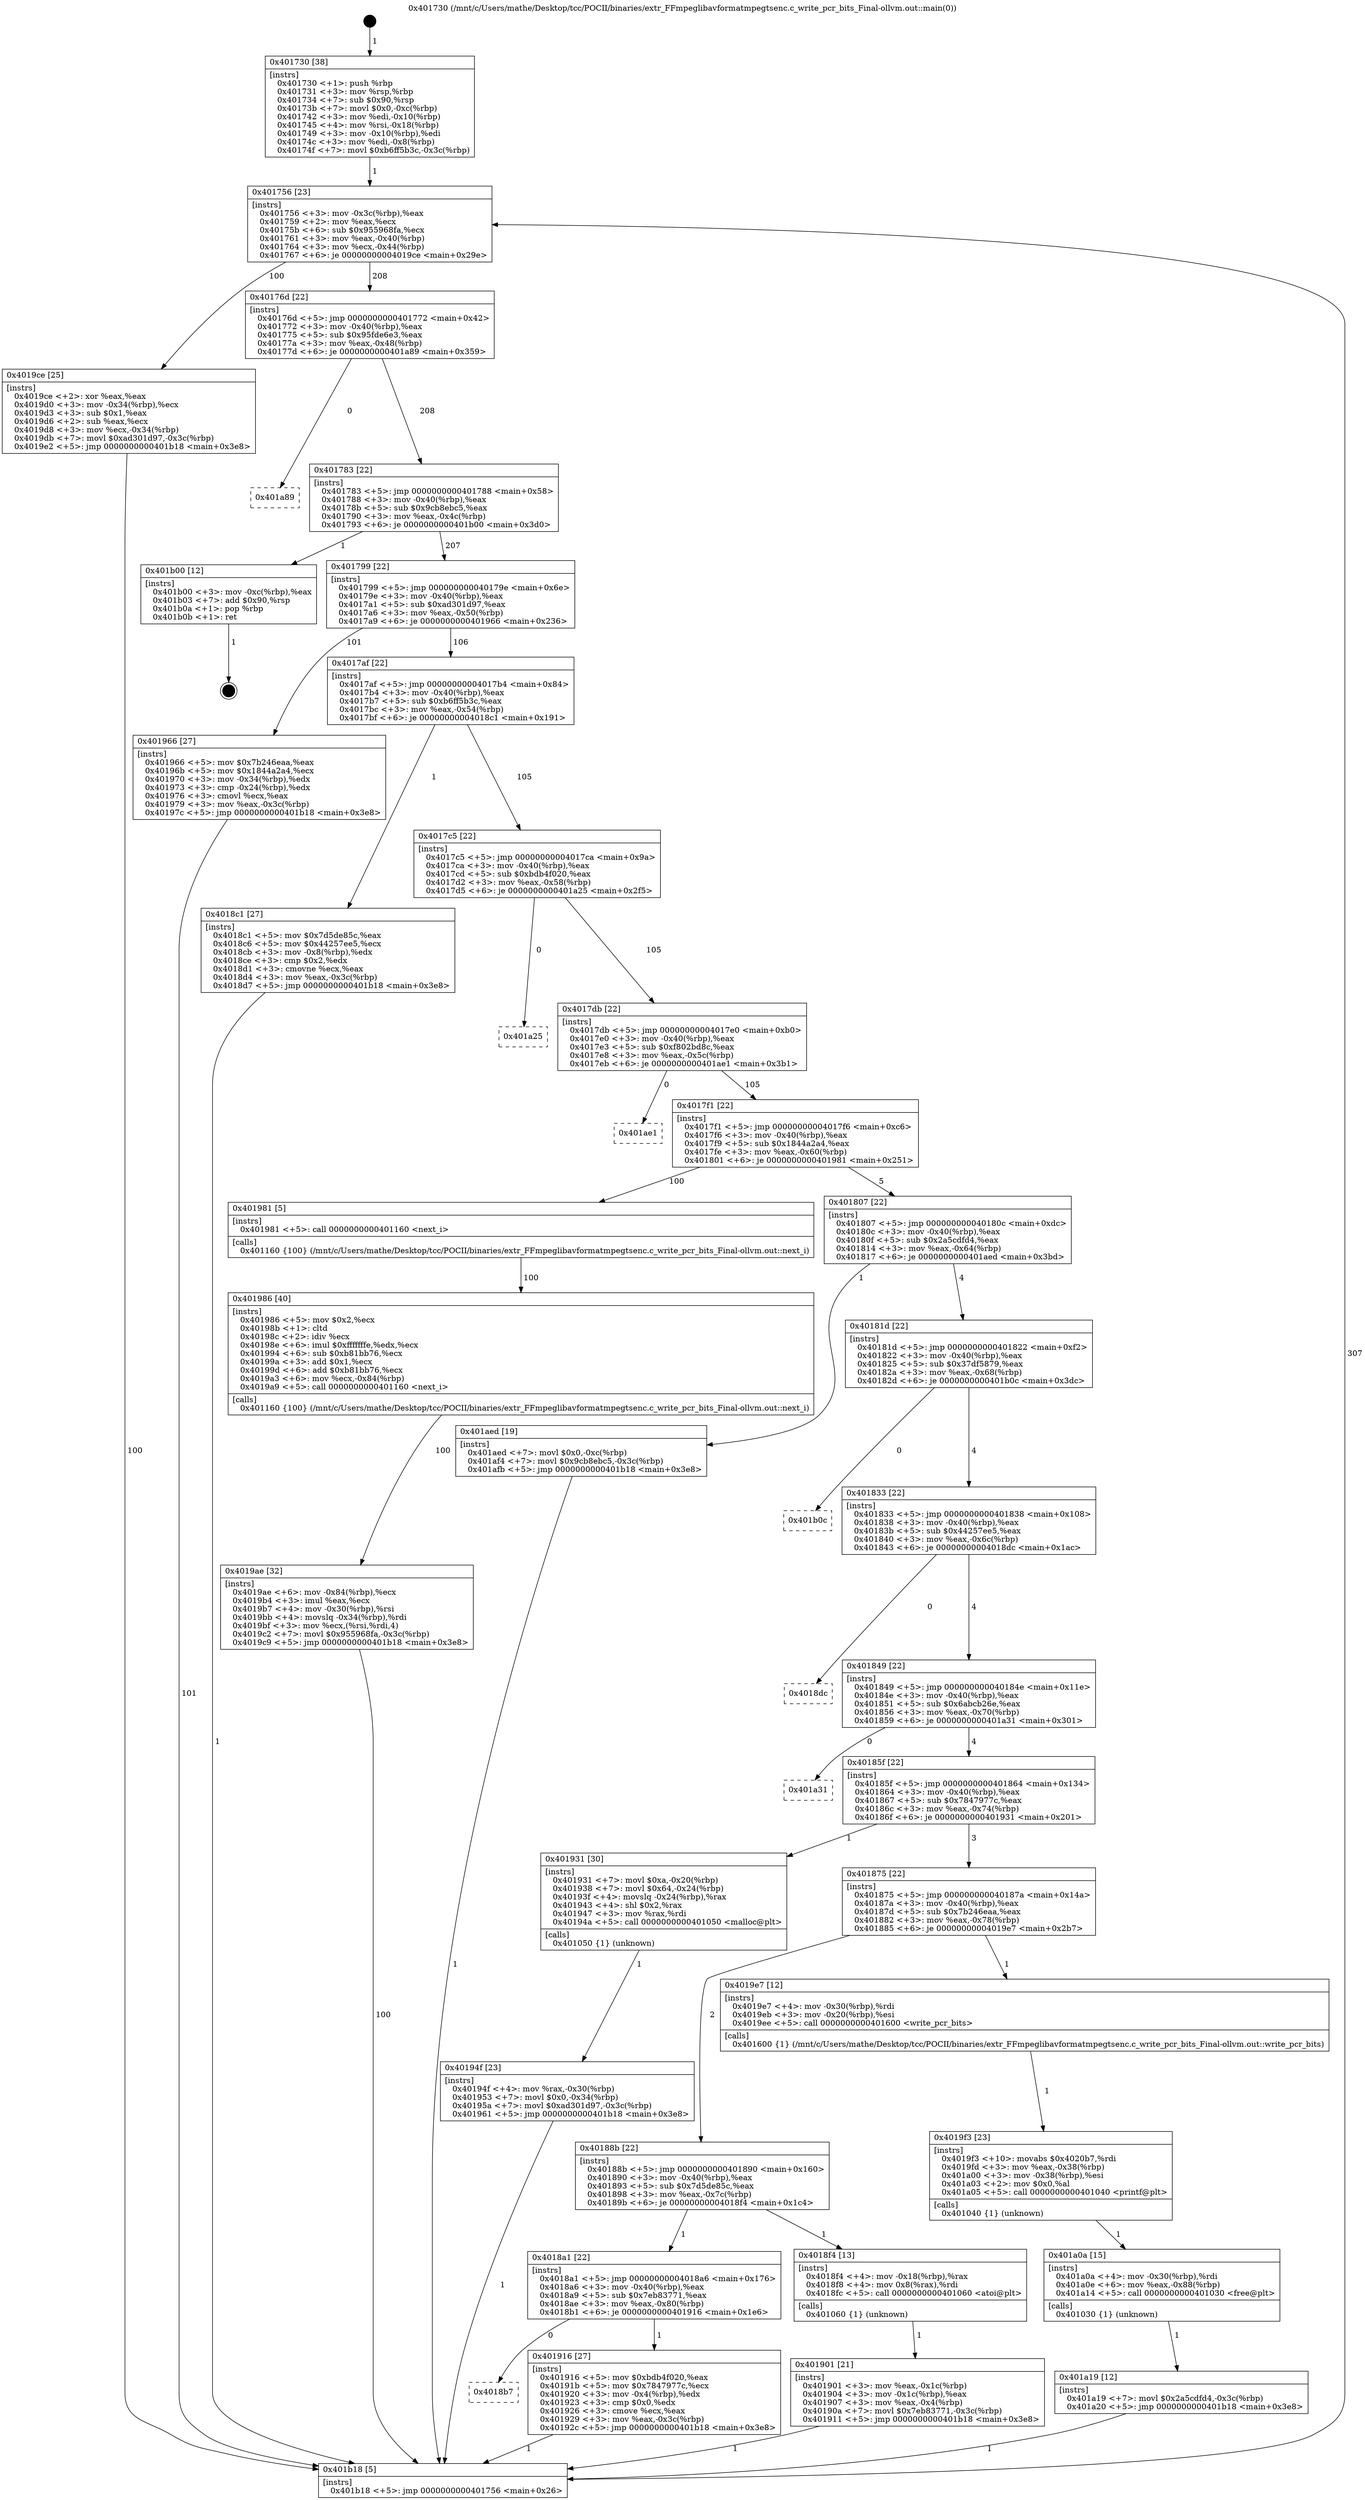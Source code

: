 digraph "0x401730" {
  label = "0x401730 (/mnt/c/Users/mathe/Desktop/tcc/POCII/binaries/extr_FFmpeglibavformatmpegtsenc.c_write_pcr_bits_Final-ollvm.out::main(0))"
  labelloc = "t"
  node[shape=record]

  Entry [label="",width=0.3,height=0.3,shape=circle,fillcolor=black,style=filled]
  "0x401756" [label="{
     0x401756 [23]\l
     | [instrs]\l
     &nbsp;&nbsp;0x401756 \<+3\>: mov -0x3c(%rbp),%eax\l
     &nbsp;&nbsp;0x401759 \<+2\>: mov %eax,%ecx\l
     &nbsp;&nbsp;0x40175b \<+6\>: sub $0x955968fa,%ecx\l
     &nbsp;&nbsp;0x401761 \<+3\>: mov %eax,-0x40(%rbp)\l
     &nbsp;&nbsp;0x401764 \<+3\>: mov %ecx,-0x44(%rbp)\l
     &nbsp;&nbsp;0x401767 \<+6\>: je 00000000004019ce \<main+0x29e\>\l
  }"]
  "0x4019ce" [label="{
     0x4019ce [25]\l
     | [instrs]\l
     &nbsp;&nbsp;0x4019ce \<+2\>: xor %eax,%eax\l
     &nbsp;&nbsp;0x4019d0 \<+3\>: mov -0x34(%rbp),%ecx\l
     &nbsp;&nbsp;0x4019d3 \<+3\>: sub $0x1,%eax\l
     &nbsp;&nbsp;0x4019d6 \<+2\>: sub %eax,%ecx\l
     &nbsp;&nbsp;0x4019d8 \<+3\>: mov %ecx,-0x34(%rbp)\l
     &nbsp;&nbsp;0x4019db \<+7\>: movl $0xad301d97,-0x3c(%rbp)\l
     &nbsp;&nbsp;0x4019e2 \<+5\>: jmp 0000000000401b18 \<main+0x3e8\>\l
  }"]
  "0x40176d" [label="{
     0x40176d [22]\l
     | [instrs]\l
     &nbsp;&nbsp;0x40176d \<+5\>: jmp 0000000000401772 \<main+0x42\>\l
     &nbsp;&nbsp;0x401772 \<+3\>: mov -0x40(%rbp),%eax\l
     &nbsp;&nbsp;0x401775 \<+5\>: sub $0x95fde6e3,%eax\l
     &nbsp;&nbsp;0x40177a \<+3\>: mov %eax,-0x48(%rbp)\l
     &nbsp;&nbsp;0x40177d \<+6\>: je 0000000000401a89 \<main+0x359\>\l
  }"]
  Exit [label="",width=0.3,height=0.3,shape=circle,fillcolor=black,style=filled,peripheries=2]
  "0x401a89" [label="{
     0x401a89\l
  }", style=dashed]
  "0x401783" [label="{
     0x401783 [22]\l
     | [instrs]\l
     &nbsp;&nbsp;0x401783 \<+5\>: jmp 0000000000401788 \<main+0x58\>\l
     &nbsp;&nbsp;0x401788 \<+3\>: mov -0x40(%rbp),%eax\l
     &nbsp;&nbsp;0x40178b \<+5\>: sub $0x9cb8ebc5,%eax\l
     &nbsp;&nbsp;0x401790 \<+3\>: mov %eax,-0x4c(%rbp)\l
     &nbsp;&nbsp;0x401793 \<+6\>: je 0000000000401b00 \<main+0x3d0\>\l
  }"]
  "0x401a19" [label="{
     0x401a19 [12]\l
     | [instrs]\l
     &nbsp;&nbsp;0x401a19 \<+7\>: movl $0x2a5cdfd4,-0x3c(%rbp)\l
     &nbsp;&nbsp;0x401a20 \<+5\>: jmp 0000000000401b18 \<main+0x3e8\>\l
  }"]
  "0x401b00" [label="{
     0x401b00 [12]\l
     | [instrs]\l
     &nbsp;&nbsp;0x401b00 \<+3\>: mov -0xc(%rbp),%eax\l
     &nbsp;&nbsp;0x401b03 \<+7\>: add $0x90,%rsp\l
     &nbsp;&nbsp;0x401b0a \<+1\>: pop %rbp\l
     &nbsp;&nbsp;0x401b0b \<+1\>: ret\l
  }"]
  "0x401799" [label="{
     0x401799 [22]\l
     | [instrs]\l
     &nbsp;&nbsp;0x401799 \<+5\>: jmp 000000000040179e \<main+0x6e\>\l
     &nbsp;&nbsp;0x40179e \<+3\>: mov -0x40(%rbp),%eax\l
     &nbsp;&nbsp;0x4017a1 \<+5\>: sub $0xad301d97,%eax\l
     &nbsp;&nbsp;0x4017a6 \<+3\>: mov %eax,-0x50(%rbp)\l
     &nbsp;&nbsp;0x4017a9 \<+6\>: je 0000000000401966 \<main+0x236\>\l
  }"]
  "0x401a0a" [label="{
     0x401a0a [15]\l
     | [instrs]\l
     &nbsp;&nbsp;0x401a0a \<+4\>: mov -0x30(%rbp),%rdi\l
     &nbsp;&nbsp;0x401a0e \<+6\>: mov %eax,-0x88(%rbp)\l
     &nbsp;&nbsp;0x401a14 \<+5\>: call 0000000000401030 \<free@plt\>\l
     | [calls]\l
     &nbsp;&nbsp;0x401030 \{1\} (unknown)\l
  }"]
  "0x401966" [label="{
     0x401966 [27]\l
     | [instrs]\l
     &nbsp;&nbsp;0x401966 \<+5\>: mov $0x7b246eaa,%eax\l
     &nbsp;&nbsp;0x40196b \<+5\>: mov $0x1844a2a4,%ecx\l
     &nbsp;&nbsp;0x401970 \<+3\>: mov -0x34(%rbp),%edx\l
     &nbsp;&nbsp;0x401973 \<+3\>: cmp -0x24(%rbp),%edx\l
     &nbsp;&nbsp;0x401976 \<+3\>: cmovl %ecx,%eax\l
     &nbsp;&nbsp;0x401979 \<+3\>: mov %eax,-0x3c(%rbp)\l
     &nbsp;&nbsp;0x40197c \<+5\>: jmp 0000000000401b18 \<main+0x3e8\>\l
  }"]
  "0x4017af" [label="{
     0x4017af [22]\l
     | [instrs]\l
     &nbsp;&nbsp;0x4017af \<+5\>: jmp 00000000004017b4 \<main+0x84\>\l
     &nbsp;&nbsp;0x4017b4 \<+3\>: mov -0x40(%rbp),%eax\l
     &nbsp;&nbsp;0x4017b7 \<+5\>: sub $0xb6ff5b3c,%eax\l
     &nbsp;&nbsp;0x4017bc \<+3\>: mov %eax,-0x54(%rbp)\l
     &nbsp;&nbsp;0x4017bf \<+6\>: je 00000000004018c1 \<main+0x191\>\l
  }"]
  "0x4019f3" [label="{
     0x4019f3 [23]\l
     | [instrs]\l
     &nbsp;&nbsp;0x4019f3 \<+10\>: movabs $0x4020b7,%rdi\l
     &nbsp;&nbsp;0x4019fd \<+3\>: mov %eax,-0x38(%rbp)\l
     &nbsp;&nbsp;0x401a00 \<+3\>: mov -0x38(%rbp),%esi\l
     &nbsp;&nbsp;0x401a03 \<+2\>: mov $0x0,%al\l
     &nbsp;&nbsp;0x401a05 \<+5\>: call 0000000000401040 \<printf@plt\>\l
     | [calls]\l
     &nbsp;&nbsp;0x401040 \{1\} (unknown)\l
  }"]
  "0x4018c1" [label="{
     0x4018c1 [27]\l
     | [instrs]\l
     &nbsp;&nbsp;0x4018c1 \<+5\>: mov $0x7d5de85c,%eax\l
     &nbsp;&nbsp;0x4018c6 \<+5\>: mov $0x44257ee5,%ecx\l
     &nbsp;&nbsp;0x4018cb \<+3\>: mov -0x8(%rbp),%edx\l
     &nbsp;&nbsp;0x4018ce \<+3\>: cmp $0x2,%edx\l
     &nbsp;&nbsp;0x4018d1 \<+3\>: cmovne %ecx,%eax\l
     &nbsp;&nbsp;0x4018d4 \<+3\>: mov %eax,-0x3c(%rbp)\l
     &nbsp;&nbsp;0x4018d7 \<+5\>: jmp 0000000000401b18 \<main+0x3e8\>\l
  }"]
  "0x4017c5" [label="{
     0x4017c5 [22]\l
     | [instrs]\l
     &nbsp;&nbsp;0x4017c5 \<+5\>: jmp 00000000004017ca \<main+0x9a\>\l
     &nbsp;&nbsp;0x4017ca \<+3\>: mov -0x40(%rbp),%eax\l
     &nbsp;&nbsp;0x4017cd \<+5\>: sub $0xbdb4f020,%eax\l
     &nbsp;&nbsp;0x4017d2 \<+3\>: mov %eax,-0x58(%rbp)\l
     &nbsp;&nbsp;0x4017d5 \<+6\>: je 0000000000401a25 \<main+0x2f5\>\l
  }"]
  "0x401b18" [label="{
     0x401b18 [5]\l
     | [instrs]\l
     &nbsp;&nbsp;0x401b18 \<+5\>: jmp 0000000000401756 \<main+0x26\>\l
  }"]
  "0x401730" [label="{
     0x401730 [38]\l
     | [instrs]\l
     &nbsp;&nbsp;0x401730 \<+1\>: push %rbp\l
     &nbsp;&nbsp;0x401731 \<+3\>: mov %rsp,%rbp\l
     &nbsp;&nbsp;0x401734 \<+7\>: sub $0x90,%rsp\l
     &nbsp;&nbsp;0x40173b \<+7\>: movl $0x0,-0xc(%rbp)\l
     &nbsp;&nbsp;0x401742 \<+3\>: mov %edi,-0x10(%rbp)\l
     &nbsp;&nbsp;0x401745 \<+4\>: mov %rsi,-0x18(%rbp)\l
     &nbsp;&nbsp;0x401749 \<+3\>: mov -0x10(%rbp),%edi\l
     &nbsp;&nbsp;0x40174c \<+3\>: mov %edi,-0x8(%rbp)\l
     &nbsp;&nbsp;0x40174f \<+7\>: movl $0xb6ff5b3c,-0x3c(%rbp)\l
  }"]
  "0x4019ae" [label="{
     0x4019ae [32]\l
     | [instrs]\l
     &nbsp;&nbsp;0x4019ae \<+6\>: mov -0x84(%rbp),%ecx\l
     &nbsp;&nbsp;0x4019b4 \<+3\>: imul %eax,%ecx\l
     &nbsp;&nbsp;0x4019b7 \<+4\>: mov -0x30(%rbp),%rsi\l
     &nbsp;&nbsp;0x4019bb \<+4\>: movslq -0x34(%rbp),%rdi\l
     &nbsp;&nbsp;0x4019bf \<+3\>: mov %ecx,(%rsi,%rdi,4)\l
     &nbsp;&nbsp;0x4019c2 \<+7\>: movl $0x955968fa,-0x3c(%rbp)\l
     &nbsp;&nbsp;0x4019c9 \<+5\>: jmp 0000000000401b18 \<main+0x3e8\>\l
  }"]
  "0x401a25" [label="{
     0x401a25\l
  }", style=dashed]
  "0x4017db" [label="{
     0x4017db [22]\l
     | [instrs]\l
     &nbsp;&nbsp;0x4017db \<+5\>: jmp 00000000004017e0 \<main+0xb0\>\l
     &nbsp;&nbsp;0x4017e0 \<+3\>: mov -0x40(%rbp),%eax\l
     &nbsp;&nbsp;0x4017e3 \<+5\>: sub $0xf802bd8c,%eax\l
     &nbsp;&nbsp;0x4017e8 \<+3\>: mov %eax,-0x5c(%rbp)\l
     &nbsp;&nbsp;0x4017eb \<+6\>: je 0000000000401ae1 \<main+0x3b1\>\l
  }"]
  "0x401986" [label="{
     0x401986 [40]\l
     | [instrs]\l
     &nbsp;&nbsp;0x401986 \<+5\>: mov $0x2,%ecx\l
     &nbsp;&nbsp;0x40198b \<+1\>: cltd\l
     &nbsp;&nbsp;0x40198c \<+2\>: idiv %ecx\l
     &nbsp;&nbsp;0x40198e \<+6\>: imul $0xfffffffe,%edx,%ecx\l
     &nbsp;&nbsp;0x401994 \<+6\>: sub $0xb81bb76,%ecx\l
     &nbsp;&nbsp;0x40199a \<+3\>: add $0x1,%ecx\l
     &nbsp;&nbsp;0x40199d \<+6\>: add $0xb81bb76,%ecx\l
     &nbsp;&nbsp;0x4019a3 \<+6\>: mov %ecx,-0x84(%rbp)\l
     &nbsp;&nbsp;0x4019a9 \<+5\>: call 0000000000401160 \<next_i\>\l
     | [calls]\l
     &nbsp;&nbsp;0x401160 \{100\} (/mnt/c/Users/mathe/Desktop/tcc/POCII/binaries/extr_FFmpeglibavformatmpegtsenc.c_write_pcr_bits_Final-ollvm.out::next_i)\l
  }"]
  "0x401ae1" [label="{
     0x401ae1\l
  }", style=dashed]
  "0x4017f1" [label="{
     0x4017f1 [22]\l
     | [instrs]\l
     &nbsp;&nbsp;0x4017f1 \<+5\>: jmp 00000000004017f6 \<main+0xc6\>\l
     &nbsp;&nbsp;0x4017f6 \<+3\>: mov -0x40(%rbp),%eax\l
     &nbsp;&nbsp;0x4017f9 \<+5\>: sub $0x1844a2a4,%eax\l
     &nbsp;&nbsp;0x4017fe \<+3\>: mov %eax,-0x60(%rbp)\l
     &nbsp;&nbsp;0x401801 \<+6\>: je 0000000000401981 \<main+0x251\>\l
  }"]
  "0x40194f" [label="{
     0x40194f [23]\l
     | [instrs]\l
     &nbsp;&nbsp;0x40194f \<+4\>: mov %rax,-0x30(%rbp)\l
     &nbsp;&nbsp;0x401953 \<+7\>: movl $0x0,-0x34(%rbp)\l
     &nbsp;&nbsp;0x40195a \<+7\>: movl $0xad301d97,-0x3c(%rbp)\l
     &nbsp;&nbsp;0x401961 \<+5\>: jmp 0000000000401b18 \<main+0x3e8\>\l
  }"]
  "0x401981" [label="{
     0x401981 [5]\l
     | [instrs]\l
     &nbsp;&nbsp;0x401981 \<+5\>: call 0000000000401160 \<next_i\>\l
     | [calls]\l
     &nbsp;&nbsp;0x401160 \{100\} (/mnt/c/Users/mathe/Desktop/tcc/POCII/binaries/extr_FFmpeglibavformatmpegtsenc.c_write_pcr_bits_Final-ollvm.out::next_i)\l
  }"]
  "0x401807" [label="{
     0x401807 [22]\l
     | [instrs]\l
     &nbsp;&nbsp;0x401807 \<+5\>: jmp 000000000040180c \<main+0xdc\>\l
     &nbsp;&nbsp;0x40180c \<+3\>: mov -0x40(%rbp),%eax\l
     &nbsp;&nbsp;0x40180f \<+5\>: sub $0x2a5cdfd4,%eax\l
     &nbsp;&nbsp;0x401814 \<+3\>: mov %eax,-0x64(%rbp)\l
     &nbsp;&nbsp;0x401817 \<+6\>: je 0000000000401aed \<main+0x3bd\>\l
  }"]
  "0x4018b7" [label="{
     0x4018b7\l
  }", style=dashed]
  "0x401aed" [label="{
     0x401aed [19]\l
     | [instrs]\l
     &nbsp;&nbsp;0x401aed \<+7\>: movl $0x0,-0xc(%rbp)\l
     &nbsp;&nbsp;0x401af4 \<+7\>: movl $0x9cb8ebc5,-0x3c(%rbp)\l
     &nbsp;&nbsp;0x401afb \<+5\>: jmp 0000000000401b18 \<main+0x3e8\>\l
  }"]
  "0x40181d" [label="{
     0x40181d [22]\l
     | [instrs]\l
     &nbsp;&nbsp;0x40181d \<+5\>: jmp 0000000000401822 \<main+0xf2\>\l
     &nbsp;&nbsp;0x401822 \<+3\>: mov -0x40(%rbp),%eax\l
     &nbsp;&nbsp;0x401825 \<+5\>: sub $0x37df5879,%eax\l
     &nbsp;&nbsp;0x40182a \<+3\>: mov %eax,-0x68(%rbp)\l
     &nbsp;&nbsp;0x40182d \<+6\>: je 0000000000401b0c \<main+0x3dc\>\l
  }"]
  "0x401916" [label="{
     0x401916 [27]\l
     | [instrs]\l
     &nbsp;&nbsp;0x401916 \<+5\>: mov $0xbdb4f020,%eax\l
     &nbsp;&nbsp;0x40191b \<+5\>: mov $0x7847977c,%ecx\l
     &nbsp;&nbsp;0x401920 \<+3\>: mov -0x4(%rbp),%edx\l
     &nbsp;&nbsp;0x401923 \<+3\>: cmp $0x0,%edx\l
     &nbsp;&nbsp;0x401926 \<+3\>: cmove %ecx,%eax\l
     &nbsp;&nbsp;0x401929 \<+3\>: mov %eax,-0x3c(%rbp)\l
     &nbsp;&nbsp;0x40192c \<+5\>: jmp 0000000000401b18 \<main+0x3e8\>\l
  }"]
  "0x401b0c" [label="{
     0x401b0c\l
  }", style=dashed]
  "0x401833" [label="{
     0x401833 [22]\l
     | [instrs]\l
     &nbsp;&nbsp;0x401833 \<+5\>: jmp 0000000000401838 \<main+0x108\>\l
     &nbsp;&nbsp;0x401838 \<+3\>: mov -0x40(%rbp),%eax\l
     &nbsp;&nbsp;0x40183b \<+5\>: sub $0x44257ee5,%eax\l
     &nbsp;&nbsp;0x401840 \<+3\>: mov %eax,-0x6c(%rbp)\l
     &nbsp;&nbsp;0x401843 \<+6\>: je 00000000004018dc \<main+0x1ac\>\l
  }"]
  "0x401901" [label="{
     0x401901 [21]\l
     | [instrs]\l
     &nbsp;&nbsp;0x401901 \<+3\>: mov %eax,-0x1c(%rbp)\l
     &nbsp;&nbsp;0x401904 \<+3\>: mov -0x1c(%rbp),%eax\l
     &nbsp;&nbsp;0x401907 \<+3\>: mov %eax,-0x4(%rbp)\l
     &nbsp;&nbsp;0x40190a \<+7\>: movl $0x7eb83771,-0x3c(%rbp)\l
     &nbsp;&nbsp;0x401911 \<+5\>: jmp 0000000000401b18 \<main+0x3e8\>\l
  }"]
  "0x4018dc" [label="{
     0x4018dc\l
  }", style=dashed]
  "0x401849" [label="{
     0x401849 [22]\l
     | [instrs]\l
     &nbsp;&nbsp;0x401849 \<+5\>: jmp 000000000040184e \<main+0x11e\>\l
     &nbsp;&nbsp;0x40184e \<+3\>: mov -0x40(%rbp),%eax\l
     &nbsp;&nbsp;0x401851 \<+5\>: sub $0x6abcb26e,%eax\l
     &nbsp;&nbsp;0x401856 \<+3\>: mov %eax,-0x70(%rbp)\l
     &nbsp;&nbsp;0x401859 \<+6\>: je 0000000000401a31 \<main+0x301\>\l
  }"]
  "0x4018a1" [label="{
     0x4018a1 [22]\l
     | [instrs]\l
     &nbsp;&nbsp;0x4018a1 \<+5\>: jmp 00000000004018a6 \<main+0x176\>\l
     &nbsp;&nbsp;0x4018a6 \<+3\>: mov -0x40(%rbp),%eax\l
     &nbsp;&nbsp;0x4018a9 \<+5\>: sub $0x7eb83771,%eax\l
     &nbsp;&nbsp;0x4018ae \<+3\>: mov %eax,-0x80(%rbp)\l
     &nbsp;&nbsp;0x4018b1 \<+6\>: je 0000000000401916 \<main+0x1e6\>\l
  }"]
  "0x401a31" [label="{
     0x401a31\l
  }", style=dashed]
  "0x40185f" [label="{
     0x40185f [22]\l
     | [instrs]\l
     &nbsp;&nbsp;0x40185f \<+5\>: jmp 0000000000401864 \<main+0x134\>\l
     &nbsp;&nbsp;0x401864 \<+3\>: mov -0x40(%rbp),%eax\l
     &nbsp;&nbsp;0x401867 \<+5\>: sub $0x7847977c,%eax\l
     &nbsp;&nbsp;0x40186c \<+3\>: mov %eax,-0x74(%rbp)\l
     &nbsp;&nbsp;0x40186f \<+6\>: je 0000000000401931 \<main+0x201\>\l
  }"]
  "0x4018f4" [label="{
     0x4018f4 [13]\l
     | [instrs]\l
     &nbsp;&nbsp;0x4018f4 \<+4\>: mov -0x18(%rbp),%rax\l
     &nbsp;&nbsp;0x4018f8 \<+4\>: mov 0x8(%rax),%rdi\l
     &nbsp;&nbsp;0x4018fc \<+5\>: call 0000000000401060 \<atoi@plt\>\l
     | [calls]\l
     &nbsp;&nbsp;0x401060 \{1\} (unknown)\l
  }"]
  "0x401931" [label="{
     0x401931 [30]\l
     | [instrs]\l
     &nbsp;&nbsp;0x401931 \<+7\>: movl $0xa,-0x20(%rbp)\l
     &nbsp;&nbsp;0x401938 \<+7\>: movl $0x64,-0x24(%rbp)\l
     &nbsp;&nbsp;0x40193f \<+4\>: movslq -0x24(%rbp),%rax\l
     &nbsp;&nbsp;0x401943 \<+4\>: shl $0x2,%rax\l
     &nbsp;&nbsp;0x401947 \<+3\>: mov %rax,%rdi\l
     &nbsp;&nbsp;0x40194a \<+5\>: call 0000000000401050 \<malloc@plt\>\l
     | [calls]\l
     &nbsp;&nbsp;0x401050 \{1\} (unknown)\l
  }"]
  "0x401875" [label="{
     0x401875 [22]\l
     | [instrs]\l
     &nbsp;&nbsp;0x401875 \<+5\>: jmp 000000000040187a \<main+0x14a\>\l
     &nbsp;&nbsp;0x40187a \<+3\>: mov -0x40(%rbp),%eax\l
     &nbsp;&nbsp;0x40187d \<+5\>: sub $0x7b246eaa,%eax\l
     &nbsp;&nbsp;0x401882 \<+3\>: mov %eax,-0x78(%rbp)\l
     &nbsp;&nbsp;0x401885 \<+6\>: je 00000000004019e7 \<main+0x2b7\>\l
  }"]
  "0x40188b" [label="{
     0x40188b [22]\l
     | [instrs]\l
     &nbsp;&nbsp;0x40188b \<+5\>: jmp 0000000000401890 \<main+0x160\>\l
     &nbsp;&nbsp;0x401890 \<+3\>: mov -0x40(%rbp),%eax\l
     &nbsp;&nbsp;0x401893 \<+5\>: sub $0x7d5de85c,%eax\l
     &nbsp;&nbsp;0x401898 \<+3\>: mov %eax,-0x7c(%rbp)\l
     &nbsp;&nbsp;0x40189b \<+6\>: je 00000000004018f4 \<main+0x1c4\>\l
  }"]
  "0x4019e7" [label="{
     0x4019e7 [12]\l
     | [instrs]\l
     &nbsp;&nbsp;0x4019e7 \<+4\>: mov -0x30(%rbp),%rdi\l
     &nbsp;&nbsp;0x4019eb \<+3\>: mov -0x20(%rbp),%esi\l
     &nbsp;&nbsp;0x4019ee \<+5\>: call 0000000000401600 \<write_pcr_bits\>\l
     | [calls]\l
     &nbsp;&nbsp;0x401600 \{1\} (/mnt/c/Users/mathe/Desktop/tcc/POCII/binaries/extr_FFmpeglibavformatmpegtsenc.c_write_pcr_bits_Final-ollvm.out::write_pcr_bits)\l
  }"]
  Entry -> "0x401730" [label=" 1"]
  "0x401756" -> "0x4019ce" [label=" 100"]
  "0x401756" -> "0x40176d" [label=" 208"]
  "0x401b00" -> Exit [label=" 1"]
  "0x40176d" -> "0x401a89" [label=" 0"]
  "0x40176d" -> "0x401783" [label=" 208"]
  "0x401aed" -> "0x401b18" [label=" 1"]
  "0x401783" -> "0x401b00" [label=" 1"]
  "0x401783" -> "0x401799" [label=" 207"]
  "0x401a19" -> "0x401b18" [label=" 1"]
  "0x401799" -> "0x401966" [label=" 101"]
  "0x401799" -> "0x4017af" [label=" 106"]
  "0x401a0a" -> "0x401a19" [label=" 1"]
  "0x4017af" -> "0x4018c1" [label=" 1"]
  "0x4017af" -> "0x4017c5" [label=" 105"]
  "0x4018c1" -> "0x401b18" [label=" 1"]
  "0x401730" -> "0x401756" [label=" 1"]
  "0x401b18" -> "0x401756" [label=" 307"]
  "0x4019f3" -> "0x401a0a" [label=" 1"]
  "0x4017c5" -> "0x401a25" [label=" 0"]
  "0x4017c5" -> "0x4017db" [label=" 105"]
  "0x4019e7" -> "0x4019f3" [label=" 1"]
  "0x4017db" -> "0x401ae1" [label=" 0"]
  "0x4017db" -> "0x4017f1" [label=" 105"]
  "0x4019ce" -> "0x401b18" [label=" 100"]
  "0x4017f1" -> "0x401981" [label=" 100"]
  "0x4017f1" -> "0x401807" [label=" 5"]
  "0x4019ae" -> "0x401b18" [label=" 100"]
  "0x401807" -> "0x401aed" [label=" 1"]
  "0x401807" -> "0x40181d" [label=" 4"]
  "0x401986" -> "0x4019ae" [label=" 100"]
  "0x40181d" -> "0x401b0c" [label=" 0"]
  "0x40181d" -> "0x401833" [label=" 4"]
  "0x401981" -> "0x401986" [label=" 100"]
  "0x401833" -> "0x4018dc" [label=" 0"]
  "0x401833" -> "0x401849" [label=" 4"]
  "0x40194f" -> "0x401b18" [label=" 1"]
  "0x401849" -> "0x401a31" [label=" 0"]
  "0x401849" -> "0x40185f" [label=" 4"]
  "0x401931" -> "0x40194f" [label=" 1"]
  "0x40185f" -> "0x401931" [label=" 1"]
  "0x40185f" -> "0x401875" [label=" 3"]
  "0x401916" -> "0x401b18" [label=" 1"]
  "0x401875" -> "0x4019e7" [label=" 1"]
  "0x401875" -> "0x40188b" [label=" 2"]
  "0x4018a1" -> "0x4018b7" [label=" 0"]
  "0x40188b" -> "0x4018f4" [label=" 1"]
  "0x40188b" -> "0x4018a1" [label=" 1"]
  "0x4018f4" -> "0x401901" [label=" 1"]
  "0x401901" -> "0x401b18" [label=" 1"]
  "0x401966" -> "0x401b18" [label=" 101"]
  "0x4018a1" -> "0x401916" [label=" 1"]
}

